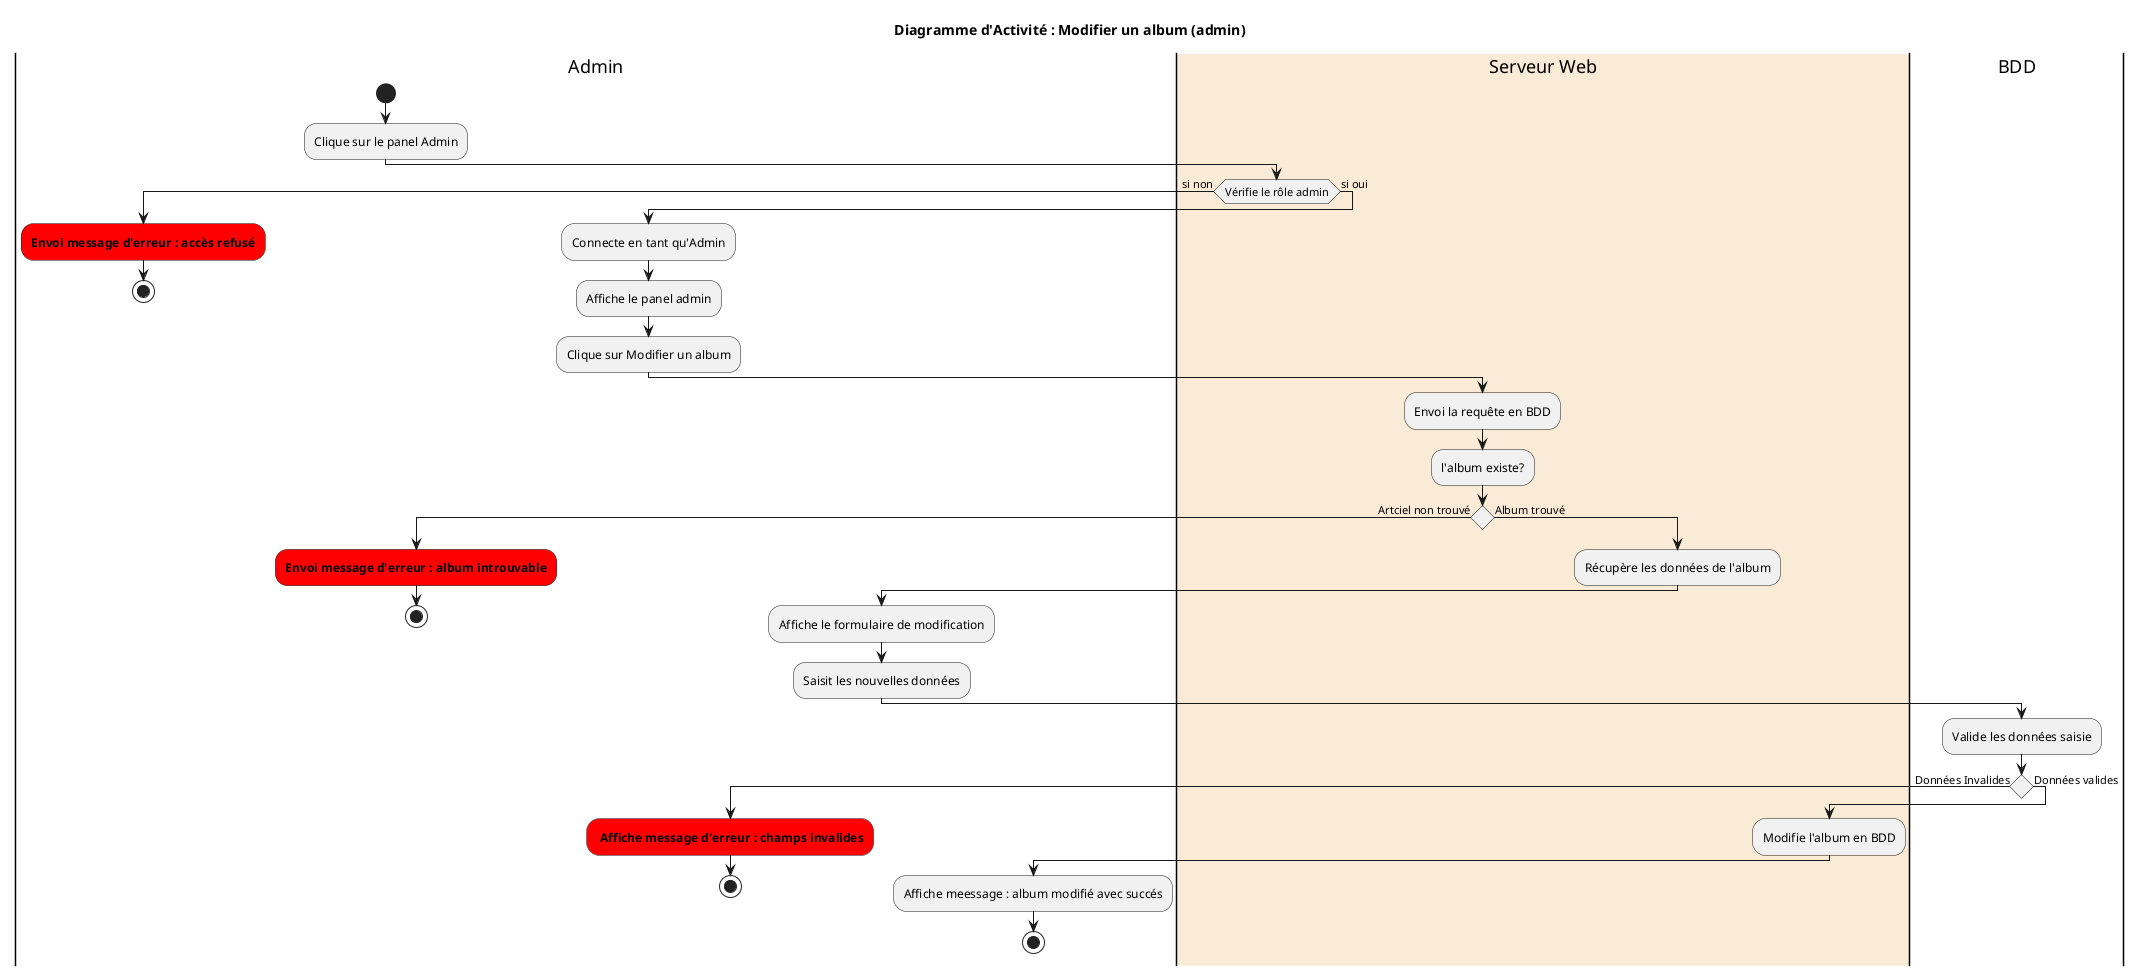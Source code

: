 @startuml diagmodif
title Diagramme d'Activité : Modifier un album (admin)

|Admin|
start
:Clique sur le panel Admin;
|#AntiqueWhite|Serveur Web|
if (Vérifie le rôle admin) is (si non) then
  |Admin|
  #red:**Envoi message d'erreur : accès refusé**;
  stop
else (si oui)
:Connecte en tant qu'Admin;
  |Admin|
  :Affiche le panel admin;
  :Clique sur Modifier un album;
  |Serveur Web|
  :Envoi la requête en BDD;
  :l'album existe?;
  if () is (Artciel non trouvé) then
  |Admin|
  #red:**Envoi message d'erreur : album introuvable**;
  stop
 else (Album trouvé)
   |Serveur Web|
   :Récupère les données de l'album;
   |Admin|
   :Affiche le formulaire de modification;
   :Saisit les nouvelles données;
   |BDD|
   :Valide les données saisie;
   if () is (Données Invalides) then
   |Admin|
   #red: **Affiche message d'erreur : champs invalides**;
   stop
 else (Données valides)
   |Serveur Web|
   :Modifie l'album en BDD;
   |Admin|
   :Affiche meessage : album modifié avec succés;
   stop

   @enduml